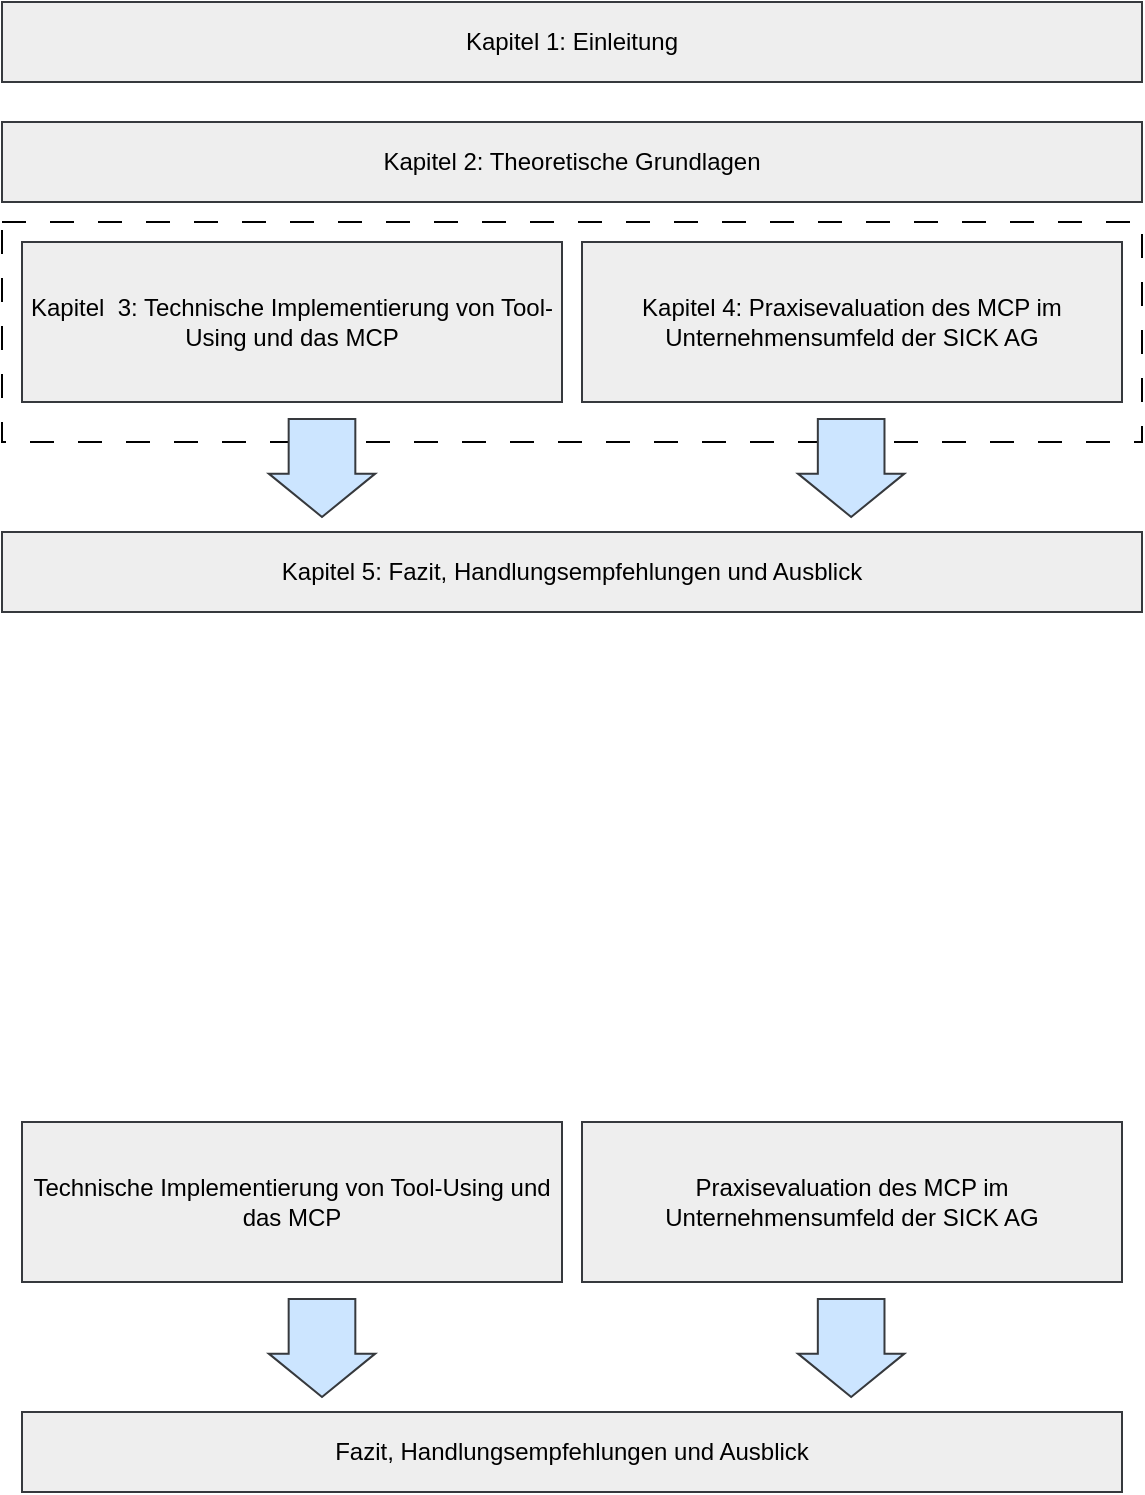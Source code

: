 <mxfile version="28.1.0">
  <diagram name="Seite-1" id="ddYGlzPk5iQ9ytmfq_tQ">
    <mxGraphModel dx="1811" dy="542" grid="1" gridSize="10" guides="1" tooltips="1" connect="1" arrows="1" fold="1" page="1" pageScale="1" pageWidth="827" pageHeight="1169" math="0" shadow="0">
      <root>
        <mxCell id="0" />
        <mxCell id="1" parent="0" />
        <mxCell id="1YJK51U86fi5NXy0gk8_-11" value="" style="rounded=0;whiteSpace=wrap;html=1;dashed=1;dashPattern=12 12;" parent="1" vertex="1">
          <mxGeometry x="-480" y="270" width="570" height="110" as="geometry" />
        </mxCell>
        <mxCell id="1YJK51U86fi5NXy0gk8_-2" value="Kapitel 1: Einleitung" style="rounded=0;whiteSpace=wrap;html=1;fillColor=#eeeeee;strokeColor=#36393d;" parent="1" vertex="1">
          <mxGeometry x="-480" y="160" width="570" height="40" as="geometry" />
        </mxCell>
        <mxCell id="1YJK51U86fi5NXy0gk8_-3" value="Kapitel 2: Theoretische Grundlagen" style="rounded=0;whiteSpace=wrap;html=1;fillColor=#eeeeee;strokeColor=#36393d;" parent="1" vertex="1">
          <mxGeometry x="-480" y="220" width="570" height="40" as="geometry" />
        </mxCell>
        <mxCell id="1YJK51U86fi5NXy0gk8_-4" value="Kapitel&amp;nbsp; 3: Technische Implementierung von Tool-Using und das MCP" style="rounded=0;whiteSpace=wrap;html=1;fillColor=#eeeeee;strokeColor=#36393d;" parent="1" vertex="1">
          <mxGeometry x="-470" y="280" width="270" height="80" as="geometry" />
        </mxCell>
        <mxCell id="1YJK51U86fi5NXy0gk8_-5" value="&lt;div&gt;&lt;br&gt;&lt;/div&gt;&lt;div&gt;Kapitel 4: Praxisevaluation des MCP im Unternehmensumfeld der SICK AG&lt;/div&gt;&lt;div&gt;&lt;br&gt;&lt;/div&gt;" style="rounded=0;whiteSpace=wrap;html=1;fillColor=#eeeeee;strokeColor=#36393d;" parent="1" vertex="1">
          <mxGeometry x="-190" y="280" width="270" height="80" as="geometry" />
        </mxCell>
        <mxCell id="1YJK51U86fi5NXy0gk8_-7" value="Kapitel 5: Fazit, Handlungsempfehlungen und Ausblick" style="rounded=0;whiteSpace=wrap;html=1;fillColor=#eeeeee;strokeColor=#36393d;" parent="1" vertex="1">
          <mxGeometry x="-480" y="425" width="570" height="40" as="geometry" />
        </mxCell>
        <mxCell id="1YJK51U86fi5NXy0gk8_-10" value="" style="shape=flexArrow;endArrow=classic;html=1;rounded=0;endWidth=18.889;endSize=6.892;width=33.333;fillColor=#cce5ff;strokeColor=#36393d;" parent="1" edge="1">
          <mxGeometry width="50" height="50" relative="1" as="geometry">
            <mxPoint x="-55.42" y="368" as="sourcePoint" />
            <mxPoint x="-55.42" y="418" as="targetPoint" />
          </mxGeometry>
        </mxCell>
        <mxCell id="1YJK51U86fi5NXy0gk8_-9" value="" style="shape=flexArrow;endArrow=classic;html=1;rounded=0;endWidth=18.889;endSize=6.892;width=33.333;fillColor=#cce5ff;strokeColor=#36393d;" parent="1" edge="1">
          <mxGeometry width="50" height="50" relative="1" as="geometry">
            <mxPoint x="-320" y="368" as="sourcePoint" />
            <mxPoint x="-320" y="418" as="targetPoint" />
          </mxGeometry>
        </mxCell>
        <mxCell id="QWC_-V1zvL8ZOaY04CQN-4" value="Technische Implementierung von Tool-Using und das MCP" style="rounded=0;whiteSpace=wrap;html=1;fillColor=#eeeeee;strokeColor=#36393d;" vertex="1" parent="1">
          <mxGeometry x="-470" y="720" width="270" height="80" as="geometry" />
        </mxCell>
        <mxCell id="QWC_-V1zvL8ZOaY04CQN-5" value="&lt;div&gt;&lt;br&gt;&lt;/div&gt;&lt;div&gt;Praxisevaluation des MCP im Unternehmensumfeld der SICK AG&lt;/div&gt;&lt;div&gt;&lt;br&gt;&lt;/div&gt;" style="rounded=0;whiteSpace=wrap;html=1;fillColor=#eeeeee;strokeColor=#36393d;" vertex="1" parent="1">
          <mxGeometry x="-190" y="720" width="270" height="80" as="geometry" />
        </mxCell>
        <mxCell id="QWC_-V1zvL8ZOaY04CQN-6" value="Fazit, Handlungsempfehlungen und Ausblick" style="rounded=0;whiteSpace=wrap;html=1;fillColor=#eeeeee;strokeColor=#36393d;" vertex="1" parent="1">
          <mxGeometry x="-470" y="865" width="550" height="40" as="geometry" />
        </mxCell>
        <mxCell id="QWC_-V1zvL8ZOaY04CQN-7" value="" style="shape=flexArrow;endArrow=classic;html=1;rounded=0;endWidth=18.889;endSize=6.892;width=33.333;fillColor=#cce5ff;strokeColor=#36393d;" edge="1" parent="1">
          <mxGeometry width="50" height="50" relative="1" as="geometry">
            <mxPoint x="-55.42" y="808" as="sourcePoint" />
            <mxPoint x="-55.42" y="858" as="targetPoint" />
          </mxGeometry>
        </mxCell>
        <mxCell id="QWC_-V1zvL8ZOaY04CQN-8" value="" style="shape=flexArrow;endArrow=classic;html=1;rounded=0;endWidth=18.889;endSize=6.892;width=33.333;fillColor=#cce5ff;strokeColor=#36393d;" edge="1" parent="1">
          <mxGeometry width="50" height="50" relative="1" as="geometry">
            <mxPoint x="-320" y="808" as="sourcePoint" />
            <mxPoint x="-320" y="858" as="targetPoint" />
          </mxGeometry>
        </mxCell>
      </root>
    </mxGraphModel>
  </diagram>
</mxfile>
